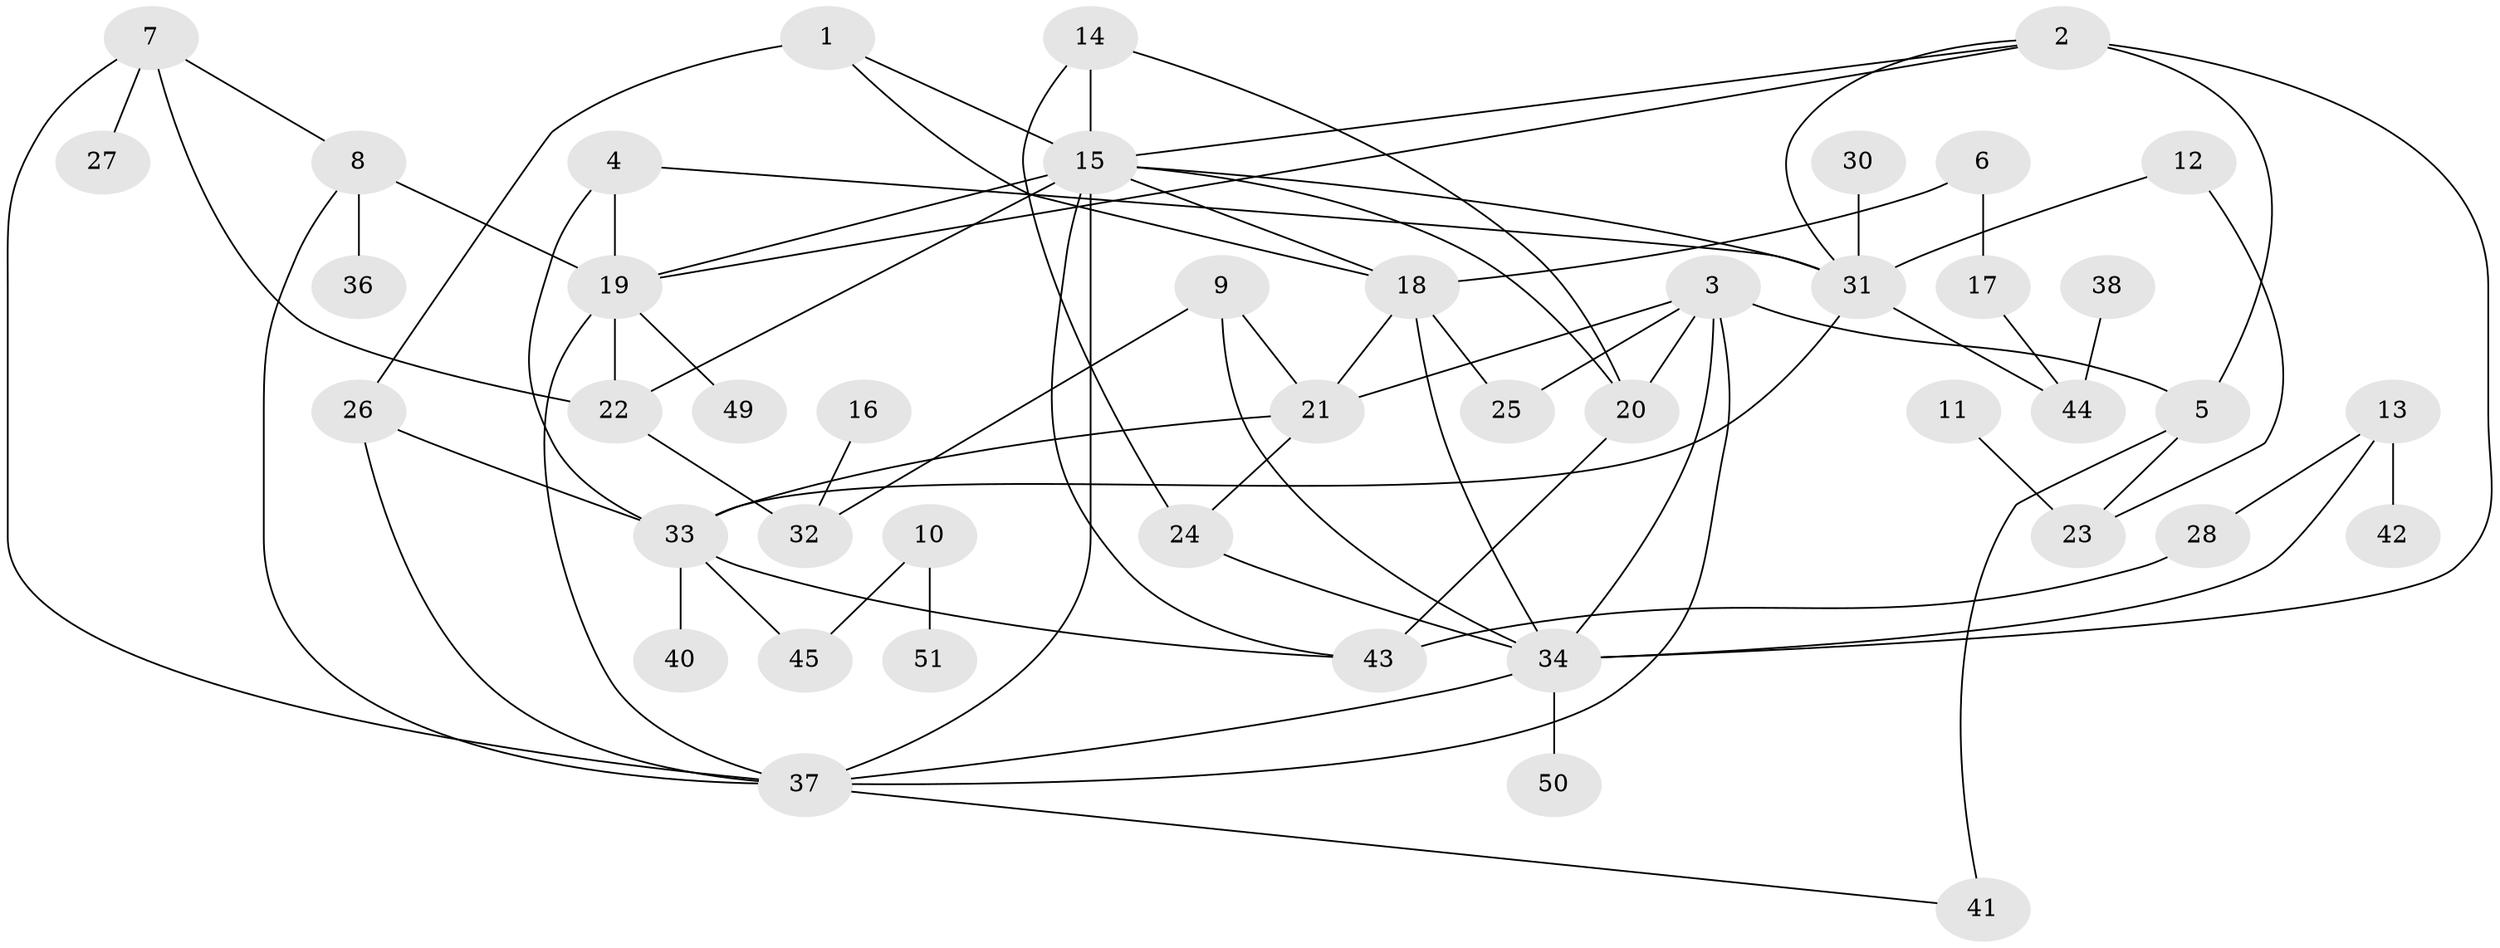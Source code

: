 // original degree distribution, {2: 0.3137254901960784, 3: 0.18627450980392157, 4: 0.14705882352941177, 5: 0.058823529411764705, 1: 0.19607843137254902, 6: 0.029411764705882353, 0: 0.058823529411764705, 7: 0.00980392156862745}
// Generated by graph-tools (version 1.1) at 2025/33/03/09/25 02:33:33]
// undirected, 45 vertices, 75 edges
graph export_dot {
graph [start="1"]
  node [color=gray90,style=filled];
  1;
  2;
  3;
  4;
  5;
  6;
  7;
  8;
  9;
  10;
  11;
  12;
  13;
  14;
  15;
  16;
  17;
  18;
  19;
  20;
  21;
  22;
  23;
  24;
  25;
  26;
  27;
  28;
  30;
  31;
  32;
  33;
  34;
  36;
  37;
  38;
  40;
  41;
  42;
  43;
  44;
  45;
  49;
  50;
  51;
  1 -- 15 [weight=1.0];
  1 -- 18 [weight=1.0];
  1 -- 26 [weight=1.0];
  2 -- 5 [weight=1.0];
  2 -- 15 [weight=1.0];
  2 -- 19 [weight=1.0];
  2 -- 31 [weight=1.0];
  2 -- 34 [weight=2.0];
  3 -- 5 [weight=1.0];
  3 -- 20 [weight=1.0];
  3 -- 21 [weight=1.0];
  3 -- 25 [weight=1.0];
  3 -- 34 [weight=1.0];
  3 -- 37 [weight=1.0];
  4 -- 19 [weight=1.0];
  4 -- 31 [weight=1.0];
  4 -- 33 [weight=1.0];
  5 -- 23 [weight=1.0];
  5 -- 41 [weight=3.0];
  6 -- 17 [weight=1.0];
  6 -- 18 [weight=1.0];
  7 -- 8 [weight=1.0];
  7 -- 22 [weight=1.0];
  7 -- 27 [weight=1.0];
  7 -- 37 [weight=1.0];
  8 -- 19 [weight=2.0];
  8 -- 36 [weight=1.0];
  8 -- 37 [weight=1.0];
  9 -- 21 [weight=1.0];
  9 -- 32 [weight=1.0];
  9 -- 34 [weight=1.0];
  10 -- 45 [weight=1.0];
  10 -- 51 [weight=1.0];
  11 -- 23 [weight=1.0];
  12 -- 23 [weight=1.0];
  12 -- 31 [weight=1.0];
  13 -- 28 [weight=1.0];
  13 -- 34 [weight=1.0];
  13 -- 42 [weight=1.0];
  14 -- 15 [weight=1.0];
  14 -- 20 [weight=1.0];
  14 -- 24 [weight=1.0];
  15 -- 18 [weight=1.0];
  15 -- 19 [weight=1.0];
  15 -- 20 [weight=1.0];
  15 -- 22 [weight=1.0];
  15 -- 31 [weight=1.0];
  15 -- 37 [weight=1.0];
  15 -- 43 [weight=1.0];
  16 -- 32 [weight=1.0];
  17 -- 44 [weight=1.0];
  18 -- 21 [weight=1.0];
  18 -- 25 [weight=2.0];
  18 -- 34 [weight=1.0];
  19 -- 22 [weight=1.0];
  19 -- 37 [weight=1.0];
  19 -- 49 [weight=1.0];
  20 -- 43 [weight=1.0];
  21 -- 24 [weight=1.0];
  21 -- 33 [weight=1.0];
  22 -- 32 [weight=1.0];
  24 -- 34 [weight=1.0];
  26 -- 33 [weight=1.0];
  26 -- 37 [weight=1.0];
  28 -- 43 [weight=1.0];
  30 -- 31 [weight=2.0];
  31 -- 33 [weight=1.0];
  31 -- 44 [weight=1.0];
  33 -- 40 [weight=1.0];
  33 -- 43 [weight=1.0];
  33 -- 45 [weight=1.0];
  34 -- 37 [weight=1.0];
  34 -- 50 [weight=1.0];
  37 -- 41 [weight=1.0];
  38 -- 44 [weight=1.0];
}
